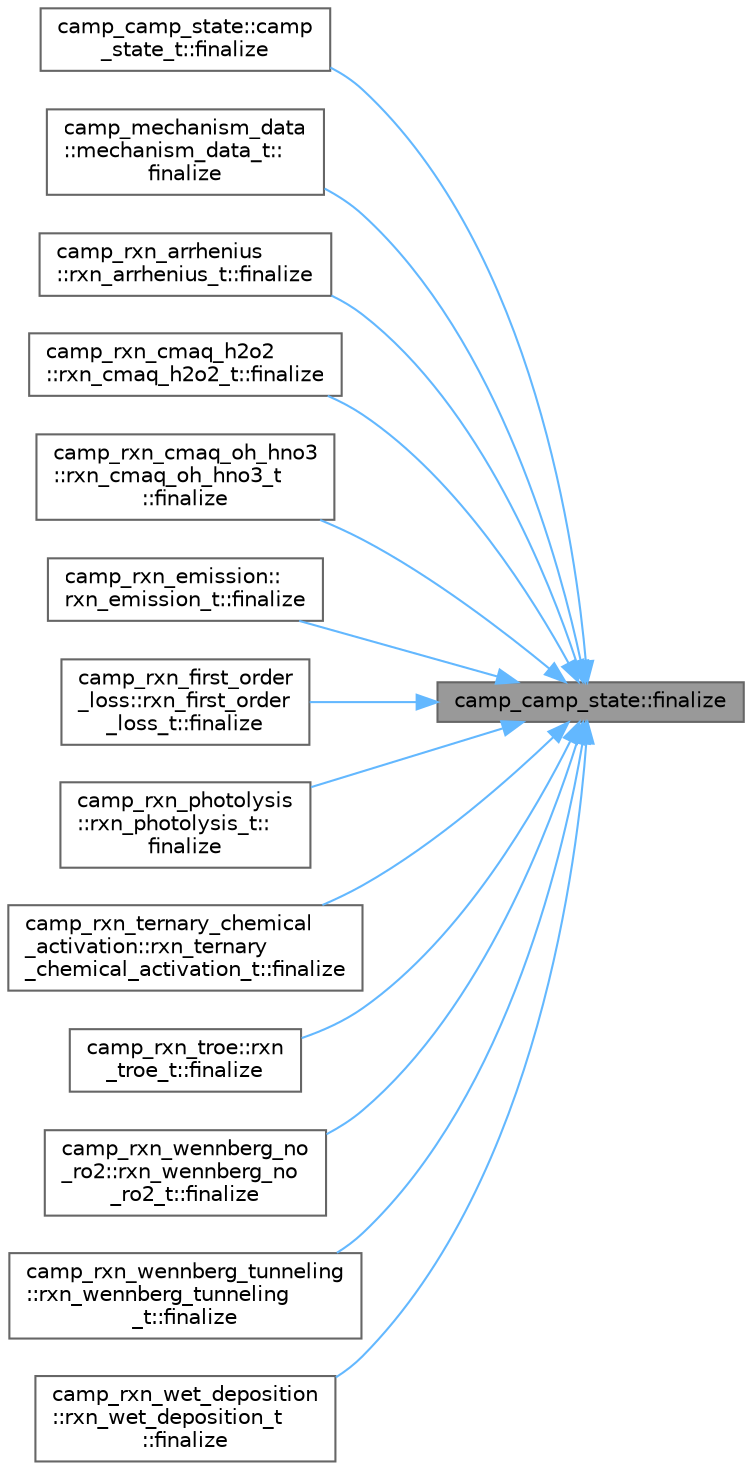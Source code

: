 digraph "camp_camp_state::finalize"
{
 // LATEX_PDF_SIZE
  bgcolor="transparent";
  edge [fontname=Helvetica,fontsize=10,labelfontname=Helvetica,labelfontsize=10];
  node [fontname=Helvetica,fontsize=10,shape=box,height=0.2,width=0.4];
  rankdir="RL";
  Node1 [label="camp_camp_state::finalize",height=0.2,width=0.4,color="gray40", fillcolor="grey60", style="filled", fontcolor="black",tooltip="Finalize the state."];
  Node1 -> Node2 [dir="back",color="steelblue1",style="solid"];
  Node2 [label="camp_camp_state::camp\l_state_t::finalize",height=0.2,width=0.4,color="grey40", fillcolor="white", style="filled",URL="$structcamp__camp__state_1_1camp__state__t.html#a45806e0832a3c886ad505b40920b6886",tooltip="Finalize the state."];
  Node1 -> Node3 [dir="back",color="steelblue1",style="solid"];
  Node3 [label="camp_mechanism_data\l::mechanism_data_t::\lfinalize",height=0.2,width=0.4,color="grey40", fillcolor="white", style="filled",URL="$structcamp__mechanism__data_1_1mechanism__data__t.html#a66e9e7ce8ddf926d25b1f2bc8c07c495",tooltip="Finalize the mechanism."];
  Node1 -> Node4 [dir="back",color="steelblue1",style="solid"];
  Node4 [label="camp_rxn_arrhenius\l::rxn_arrhenius_t::finalize",height=0.2,width=0.4,color="grey40", fillcolor="white", style="filled",URL="$structcamp__rxn__arrhenius_1_1rxn__arrhenius__t.html#adf6bbf4598f9ca07055dcc5217a15ace",tooltip="Finalize the reaction."];
  Node1 -> Node5 [dir="back",color="steelblue1",style="solid"];
  Node5 [label="camp_rxn_cmaq_h2o2\l::rxn_cmaq_h2o2_t::finalize",height=0.2,width=0.4,color="grey40", fillcolor="white", style="filled",URL="$structcamp__rxn__cmaq__h2o2_1_1rxn__cmaq__h2o2__t.html#a3c8bdb6eeb8a49e330a0df342bad4a24",tooltip="Finalize the reaction."];
  Node1 -> Node6 [dir="back",color="steelblue1",style="solid"];
  Node6 [label="camp_rxn_cmaq_oh_hno3\l::rxn_cmaq_oh_hno3_t\l::finalize",height=0.2,width=0.4,color="grey40", fillcolor="white", style="filled",URL="$structcamp__rxn__cmaq__oh__hno3_1_1rxn__cmaq__oh__hno3__t.html#a7bda8e981385d4b31d91aa96891c0911",tooltip="Finalize the reaction."];
  Node1 -> Node7 [dir="back",color="steelblue1",style="solid"];
  Node7 [label="camp_rxn_emission::\lrxn_emission_t::finalize",height=0.2,width=0.4,color="grey40", fillcolor="white", style="filled",URL="$structcamp__rxn__emission_1_1rxn__emission__t.html#ac42ae1f3076714f59fa72b62f0bde55f",tooltip="Finalize the reaction."];
  Node1 -> Node8 [dir="back",color="steelblue1",style="solid"];
  Node8 [label="camp_rxn_first_order\l_loss::rxn_first_order\l_loss_t::finalize",height=0.2,width=0.4,color="grey40", fillcolor="white", style="filled",URL="$structcamp__rxn__first__order__loss_1_1rxn__first__order__loss__t.html#a1fea89bd468062cda1e9a0e5d726b255",tooltip="Finalize the reaction."];
  Node1 -> Node9 [dir="back",color="steelblue1",style="solid"];
  Node9 [label="camp_rxn_photolysis\l::rxn_photolysis_t::\lfinalize",height=0.2,width=0.4,color="grey40", fillcolor="white", style="filled",URL="$structcamp__rxn__photolysis_1_1rxn__photolysis__t.html#ad60ee828ab13c74ca509c5a0bbd6625a",tooltip="Finalize the reaction."];
  Node1 -> Node10 [dir="back",color="steelblue1",style="solid"];
  Node10 [label="camp_rxn_ternary_chemical\l_activation::rxn_ternary\l_chemical_activation_t::finalize",height=0.2,width=0.4,color="grey40", fillcolor="white", style="filled",URL="$structcamp__rxn__ternary__chemical__activation_1_1rxn__ternary__chemical__activation__t.html#a4cd676d830ddd044ddf1ba8a4f234e75",tooltip="Finalize the reaction."];
  Node1 -> Node11 [dir="back",color="steelblue1",style="solid"];
  Node11 [label="camp_rxn_troe::rxn\l_troe_t::finalize",height=0.2,width=0.4,color="grey40", fillcolor="white", style="filled",URL="$structcamp__rxn__troe_1_1rxn__troe__t.html#a48b37cce9bb0b6a9d5af3e11bd257452",tooltip="Finalize the reaction."];
  Node1 -> Node12 [dir="back",color="steelblue1",style="solid"];
  Node12 [label="camp_rxn_wennberg_no\l_ro2::rxn_wennberg_no\l_ro2_t::finalize",height=0.2,width=0.4,color="grey40", fillcolor="white", style="filled",URL="$structcamp__rxn__wennberg__no__ro2_1_1rxn__wennberg__no__ro2__t.html#aec8407abe8410e0404f4a0e3c1376221",tooltip="Finalize the reaction."];
  Node1 -> Node13 [dir="back",color="steelblue1",style="solid"];
  Node13 [label="camp_rxn_wennberg_tunneling\l::rxn_wennberg_tunneling\l_t::finalize",height=0.2,width=0.4,color="grey40", fillcolor="white", style="filled",URL="$structcamp__rxn__wennberg__tunneling_1_1rxn__wennberg__tunneling__t.html#a7e919c4d3e5748e675a2224aefe58e2b",tooltip="Finalize the reaction."];
  Node1 -> Node14 [dir="back",color="steelblue1",style="solid"];
  Node14 [label="camp_rxn_wet_deposition\l::rxn_wet_deposition_t\l::finalize",height=0.2,width=0.4,color="grey40", fillcolor="white", style="filled",URL="$structcamp__rxn__wet__deposition_1_1rxn__wet__deposition__t.html#a4ac8b4ef38dbb7c775a091e7ba1fb293",tooltip="Finalize the reaction."];
}
